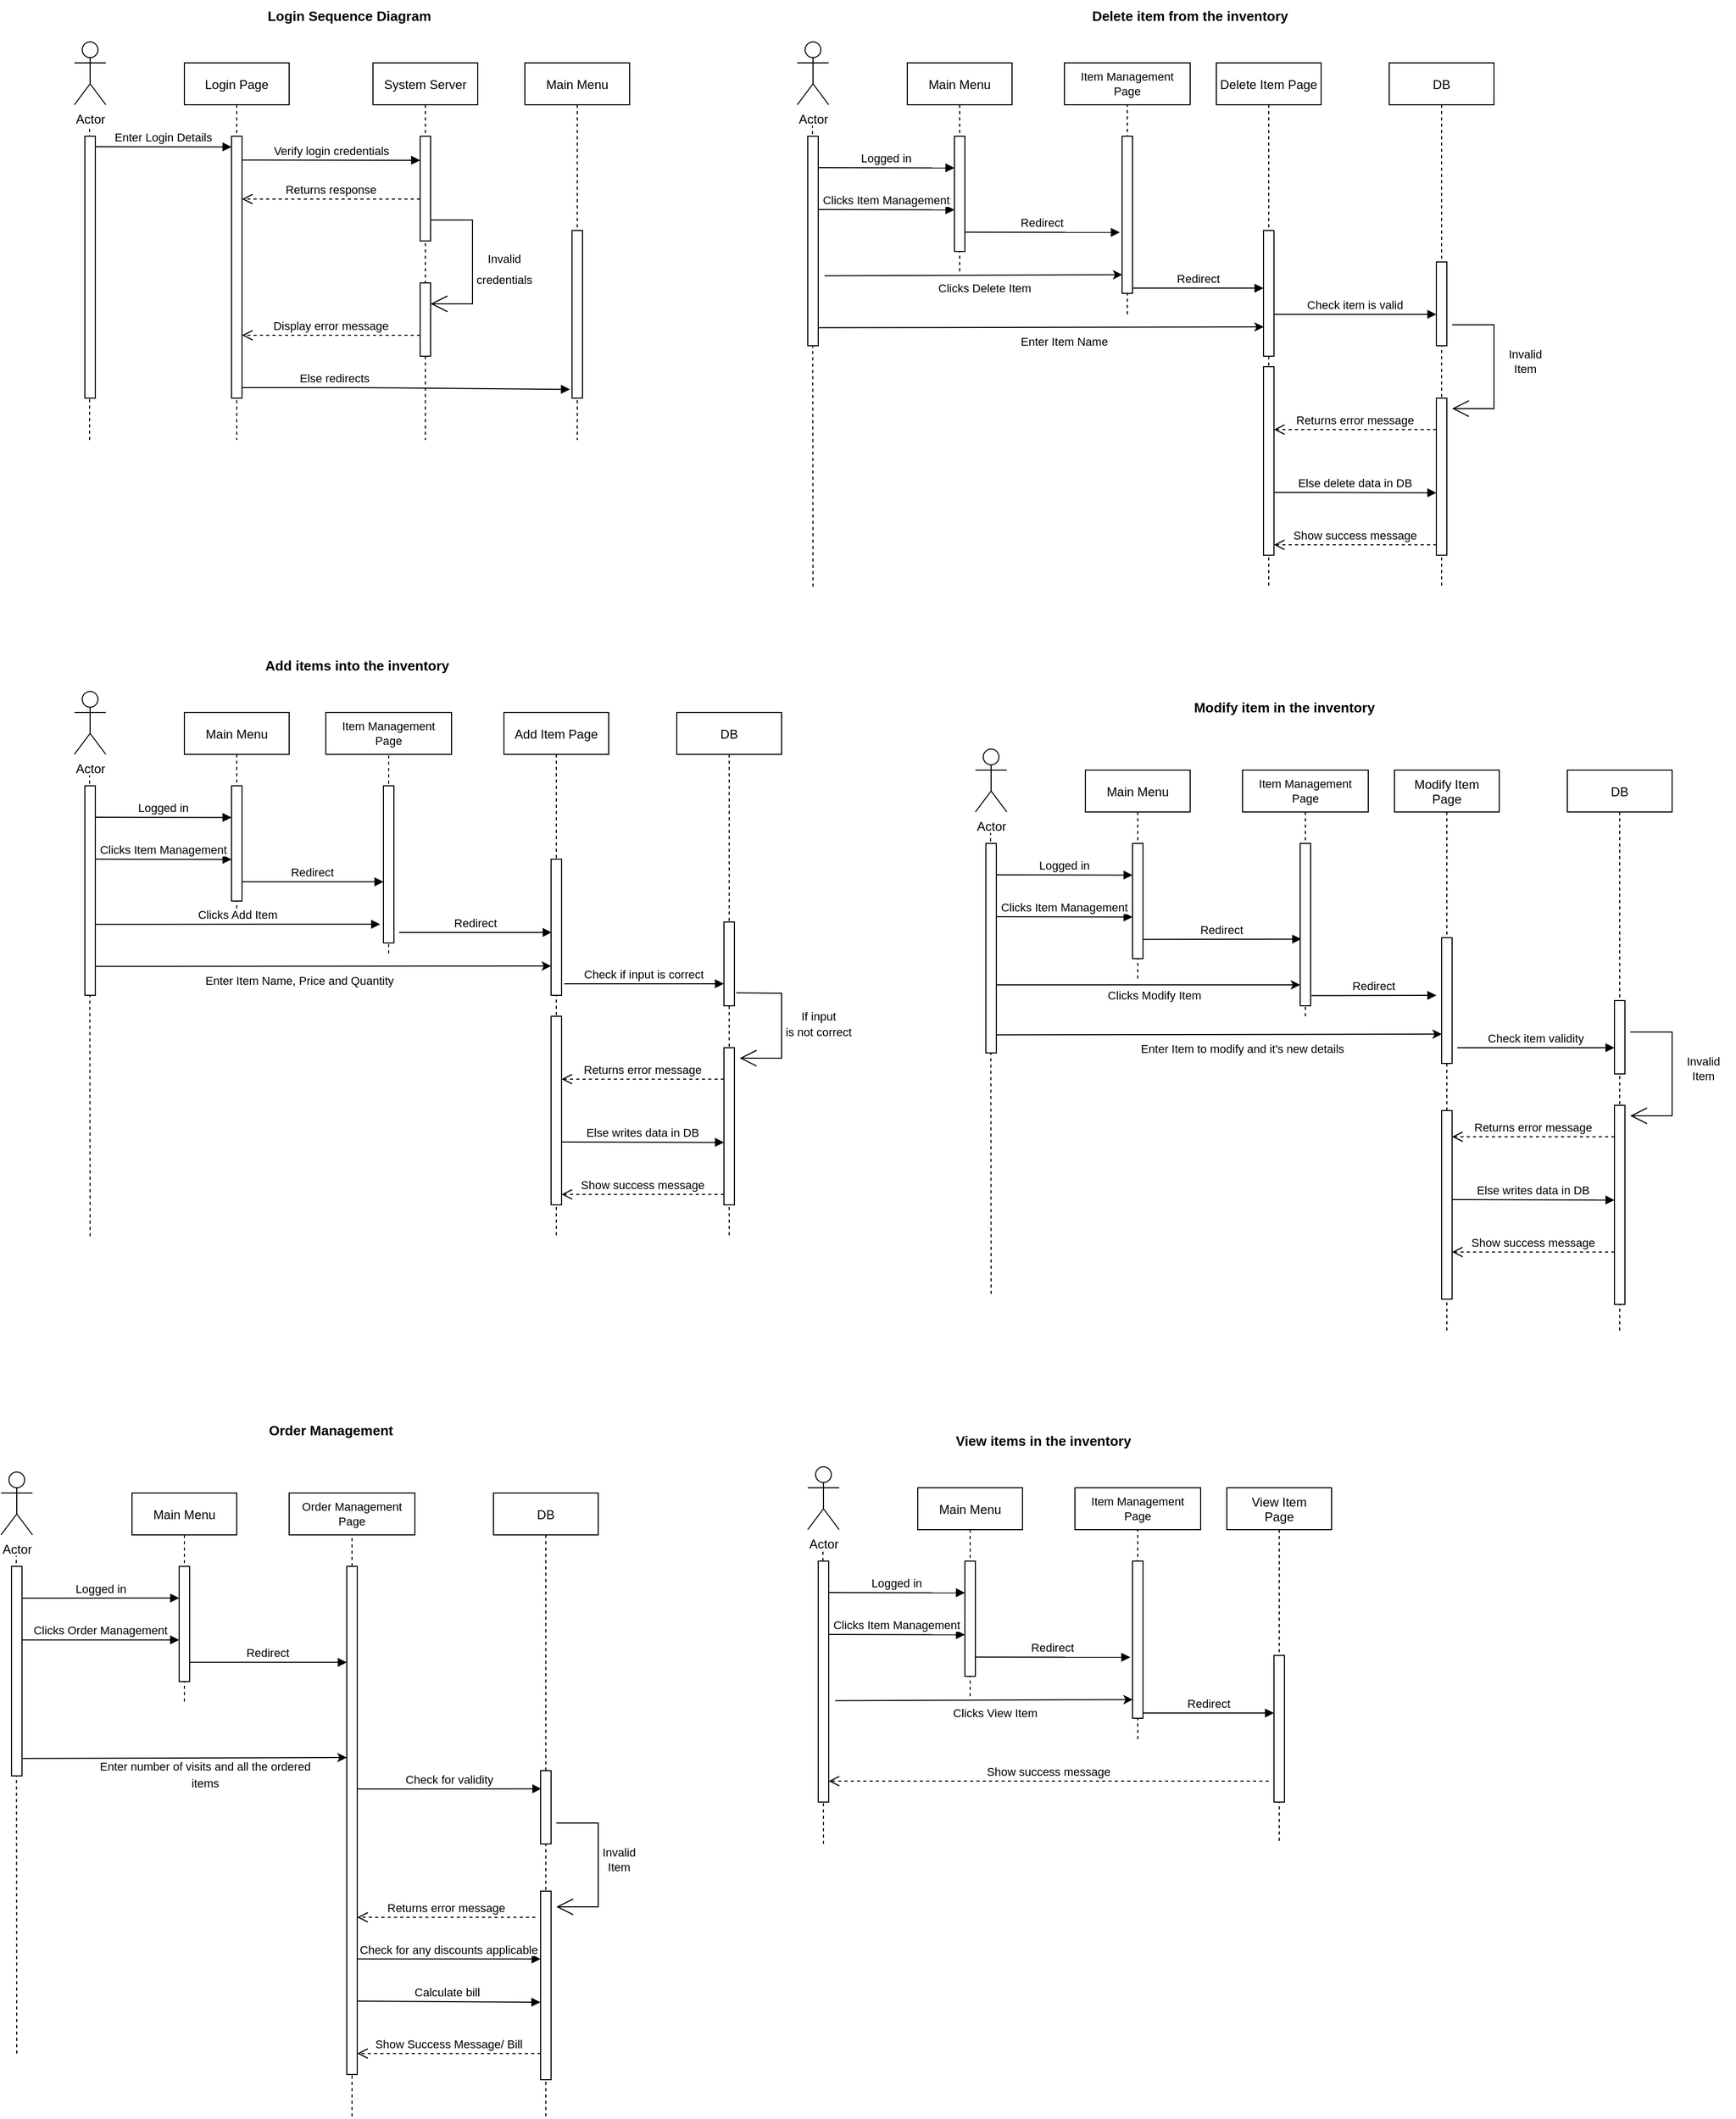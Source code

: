 <mxfile version="20.5.3" type="device"><diagram id="kgpKYQtTHZ0yAKxKKP6v" name="Page-1"><mxGraphModel dx="1038" dy="571" grid="1" gridSize="10" guides="1" tooltips="1" connect="1" arrows="1" fold="1" page="1" pageScale="1" pageWidth="850" pageHeight="1100" math="0" shadow="0"><root><mxCell id="0"/><mxCell id="1" parent="0"/><mxCell id="9Ui8_ekME6MENqdMks0_-1" value="Login Page" style="shape=umlLifeline;perimeter=lifelinePerimeter;container=1;collapsible=0;recursiveResize=0;rounded=0;shadow=0;strokeWidth=1;" parent="1" vertex="1"><mxGeometry x="315" y="80" width="100" height="360" as="geometry"/></mxCell><mxCell id="9Ui8_ekME6MENqdMks0_-2" value="" style="points=[];perimeter=orthogonalPerimeter;rounded=0;shadow=0;strokeWidth=1;" parent="9Ui8_ekME6MENqdMks0_-1" vertex="1"><mxGeometry x="45" y="70" width="10" height="250" as="geometry"/></mxCell><mxCell id="9Ui8_ekME6MENqdMks0_-3" value="Else redirects " style="verticalAlign=bottom;endArrow=block;shadow=0;strokeWidth=1;entryX=-0.2;entryY=0.948;entryDx=0;entryDy=0;entryPerimeter=0;" parent="9Ui8_ekME6MENqdMks0_-1" target="9Ui8_ekME6MENqdMks0_-10" edge="1"><mxGeometry x="-0.425" relative="1" as="geometry"><mxPoint x="55" y="310" as="sourcePoint"/><mxPoint x="365" y="310" as="targetPoint"/><Array as="points"><mxPoint x="175" y="310"/></Array><mxPoint as="offset"/></mxGeometry></mxCell><mxCell id="9Ui8_ekME6MENqdMks0_-15" value="Enter Login Details" style="verticalAlign=bottom;endArrow=block;shadow=0;strokeWidth=1;" parent="9Ui8_ekME6MENqdMks0_-1" edge="1"><mxGeometry relative="1" as="geometry"><mxPoint x="-85" y="80" as="sourcePoint"/><mxPoint x="45" y="80.25" as="targetPoint"/><Array as="points"/></mxGeometry></mxCell><mxCell id="9Ui8_ekME6MENqdMks0_-4" value="System Server" style="shape=umlLifeline;perimeter=lifelinePerimeter;container=1;collapsible=0;recursiveResize=0;rounded=0;shadow=0;strokeWidth=1;" parent="1" vertex="1"><mxGeometry x="495" y="80" width="100" height="360" as="geometry"/></mxCell><mxCell id="9Ui8_ekME6MENqdMks0_-5" value="" style="points=[];perimeter=orthogonalPerimeter;rounded=0;shadow=0;strokeWidth=1;" parent="9Ui8_ekME6MENqdMks0_-4" vertex="1"><mxGeometry x="45" y="70" width="10" height="100" as="geometry"/></mxCell><mxCell id="9Ui8_ekME6MENqdMks0_-6" value="" style="points=[];perimeter=orthogonalPerimeter;rounded=0;shadow=0;strokeWidth=1;" parent="9Ui8_ekME6MENqdMks0_-4" vertex="1"><mxGeometry x="45" y="210" width="10" height="70" as="geometry"/></mxCell><mxCell id="9Ui8_ekME6MENqdMks0_-7" value="Display error message" style="verticalAlign=bottom;endArrow=open;dashed=1;endSize=8;exitX=0;exitY=0.95;shadow=0;strokeWidth=1;" parent="9Ui8_ekME6MENqdMks0_-4" edge="1"><mxGeometry relative="1" as="geometry"><mxPoint x="-125" y="260.0" as="targetPoint"/><mxPoint x="45" y="260.0" as="sourcePoint"/></mxGeometry></mxCell><mxCell id="9Ui8_ekME6MENqdMks0_-8" value="Verify login credentials" style="verticalAlign=bottom;endArrow=block;shadow=0;strokeWidth=1;exitX=1.049;exitY=0.091;exitDx=0;exitDy=0;exitPerimeter=0;" parent="1" source="9Ui8_ekME6MENqdMks0_-2" edge="1"><mxGeometry relative="1" as="geometry"><mxPoint x="470" y="160" as="sourcePoint"/><mxPoint x="540" y="173" as="targetPoint"/><Array as="points"/></mxGeometry></mxCell><mxCell id="9Ui8_ekME6MENqdMks0_-9" value="Main Menu" style="shape=umlLifeline;perimeter=lifelinePerimeter;container=1;collapsible=0;recursiveResize=0;rounded=0;shadow=0;strokeWidth=1;" parent="1" vertex="1"><mxGeometry x="640" y="80" width="100" height="360" as="geometry"/></mxCell><mxCell id="9Ui8_ekME6MENqdMks0_-10" value="" style="points=[];perimeter=orthogonalPerimeter;rounded=0;shadow=0;strokeWidth=1;" parent="9Ui8_ekME6MENqdMks0_-9" vertex="1"><mxGeometry x="45" y="160" width="10" height="160" as="geometry"/></mxCell><mxCell id="9Ui8_ekME6MENqdMks0_-11" value="Returns response" style="verticalAlign=bottom;endArrow=open;dashed=1;endSize=8;exitX=0;exitY=0.95;shadow=0;strokeWidth=1;" parent="1" edge="1"><mxGeometry relative="1" as="geometry"><mxPoint x="370" y="210.0" as="targetPoint"/><mxPoint x="540" y="210.0" as="sourcePoint"/></mxGeometry></mxCell><mxCell id="9Ui8_ekME6MENqdMks0_-12" value="" style="edgeStyle=none;orthogonalLoop=1;jettySize=auto;html=1;rounded=0;fontSize=12;endArrow=open;startSize=14;endSize=14;sourcePerimeterSpacing=8;targetPerimeterSpacing=8;" parent="1" edge="1"><mxGeometry width="140" relative="1" as="geometry"><mxPoint x="550" y="230" as="sourcePoint"/><mxPoint x="550" y="310" as="targetPoint"/><Array as="points"><mxPoint x="590" y="230"/><mxPoint x="590" y="270"/><mxPoint x="590" y="310"/></Array></mxGeometry></mxCell><mxCell id="9Ui8_ekME6MENqdMks0_-13" value="&lt;font style=&quot;font-size: 11px;&quot;&gt;Invalid &lt;br&gt;credentials&lt;/font&gt;" style="text;html=1;align=center;verticalAlign=middle;resizable=0;points=[];autosize=1;strokeColor=none;fillColor=none;fontSize=16;" parent="1" vertex="1"><mxGeometry x="580" y="250" width="80" height="50" as="geometry"/></mxCell><mxCell id="9Ui8_ekME6MENqdMks0_-16" value="Actor" style="shape=umlActor;verticalLabelPosition=bottom;verticalAlign=top;html=1;" parent="1" vertex="1"><mxGeometry x="210" y="60" width="30" height="60" as="geometry"/></mxCell><mxCell id="9Ui8_ekME6MENqdMks0_-20" value="" style="endArrow=none;dashed=1;html=1;rounded=0;" parent="1" edge="1"><mxGeometry width="50" height="50" relative="1" as="geometry"><mxPoint x="224.5" y="440" as="sourcePoint"/><mxPoint x="224.5" y="140" as="targetPoint"/></mxGeometry></mxCell><mxCell id="9Ui8_ekME6MENqdMks0_-21" value="" style="points=[];perimeter=orthogonalPerimeter;rounded=0;shadow=0;strokeWidth=1;" parent="1" vertex="1"><mxGeometry x="220" y="150" width="10" height="250" as="geometry"/></mxCell><mxCell id="9Ui8_ekME6MENqdMks0_-22" value="&lt;b&gt;&lt;font style=&quot;font-size: 13px;&quot;&gt;Login Sequence Diagram&lt;/font&gt;&lt;/b&gt;" style="text;html=1;strokeColor=none;fillColor=none;align=center;verticalAlign=middle;whiteSpace=wrap;rounded=0;strokeWidth=1;" parent="1" vertex="1"><mxGeometry x="390" y="20" width="165" height="30" as="geometry"/></mxCell><mxCell id="9Ui8_ekME6MENqdMks0_-41" value="Main Menu" style="shape=umlLifeline;perimeter=lifelinePerimeter;container=1;collapsible=0;recursiveResize=0;rounded=0;shadow=0;strokeWidth=1;" parent="1" vertex="1"><mxGeometry x="315" y="700" width="100" height="200" as="geometry"/></mxCell><mxCell id="9Ui8_ekME6MENqdMks0_-42" value="" style="points=[];perimeter=orthogonalPerimeter;rounded=0;shadow=0;strokeWidth=1;" parent="9Ui8_ekME6MENqdMks0_-41" vertex="1"><mxGeometry x="45" y="70" width="10" height="110" as="geometry"/></mxCell><mxCell id="9Ui8_ekME6MENqdMks0_-44" value="Logged in" style="verticalAlign=bottom;endArrow=block;shadow=0;strokeWidth=1;" parent="9Ui8_ekME6MENqdMks0_-41" edge="1"><mxGeometry relative="1" as="geometry"><mxPoint x="-85" y="100" as="sourcePoint"/><mxPoint x="45" y="100.25" as="targetPoint"/><Array as="points"/></mxGeometry></mxCell><mxCell id="9Ui8_ekME6MENqdMks0_-59" value="Clicks Item Management" style="verticalAlign=bottom;endArrow=block;shadow=0;strokeWidth=1;" parent="9Ui8_ekME6MENqdMks0_-41" edge="1"><mxGeometry relative="1" as="geometry"><mxPoint x="-85" y="140" as="sourcePoint"/><mxPoint x="45" y="140.25" as="targetPoint"/><Array as="points"/></mxGeometry></mxCell><mxCell id="9Ui8_ekME6MENqdMks0_-45" value="Add Item Page" style="shape=umlLifeline;perimeter=lifelinePerimeter;container=1;collapsible=0;recursiveResize=0;rounded=0;shadow=0;strokeWidth=1;" parent="1" vertex="1"><mxGeometry x="620" y="700" width="100" height="500" as="geometry"/></mxCell><mxCell id="9Ui8_ekME6MENqdMks0_-46" value="" style="points=[];perimeter=orthogonalPerimeter;rounded=0;shadow=0;strokeWidth=1;" parent="9Ui8_ekME6MENqdMks0_-45" vertex="1"><mxGeometry x="45" y="140" width="10" height="130" as="geometry"/></mxCell><mxCell id="9Ui8_ekME6MENqdMks0_-68" value="" style="points=[];perimeter=orthogonalPerimeter;rounded=0;shadow=0;strokeWidth=1;" parent="9Ui8_ekME6MENqdMks0_-45" vertex="1"><mxGeometry x="45" y="290" width="10" height="180" as="geometry"/></mxCell><mxCell id="9Ui8_ekME6MENqdMks0_-69" value="Show success message" style="verticalAlign=bottom;endArrow=open;dashed=1;endSize=8;exitX=0;exitY=0.95;shadow=0;strokeWidth=1;" parent="9Ui8_ekME6MENqdMks0_-45" edge="1"><mxGeometry relative="1" as="geometry"><mxPoint x="55" y="460" as="targetPoint"/><mxPoint x="210" y="460.0" as="sourcePoint"/></mxGeometry></mxCell><mxCell id="9Ui8_ekME6MENqdMks0_-190" value="Redirect" style="verticalAlign=bottom;endArrow=block;shadow=0;strokeWidth=1;entryX=0.056;entryY=0.538;entryDx=0;entryDy=0;entryPerimeter=0;" parent="9Ui8_ekME6MENqdMks0_-45" target="9Ui8_ekME6MENqdMks0_-46" edge="1"><mxGeometry relative="1" as="geometry"><mxPoint x="-100" y="210" as="sourcePoint"/><mxPoint x="40" y="210" as="targetPoint"/><Array as="points"/></mxGeometry></mxCell><mxCell id="9Ui8_ekME6MENqdMks0_-60" value="" style="endArrow=classic;html=1;rounded=0;fontSize=13;exitX=0.9;exitY=0.862;exitDx=0;exitDy=0;exitPerimeter=0;" parent="9Ui8_ekME6MENqdMks0_-45" source="9Ui8_ekME6MENqdMks0_-57" edge="1"><mxGeometry width="50" height="50" relative="1" as="geometry"><mxPoint x="-262.82" y="242.8" as="sourcePoint"/><mxPoint x="45" y="242" as="targetPoint"/></mxGeometry></mxCell><mxCell id="9Ui8_ekME6MENqdMks0_-49" value="Redirect" style="verticalAlign=bottom;endArrow=block;shadow=0;strokeWidth=1;exitX=0.967;exitY=0.833;exitDx=0;exitDy=0;exitPerimeter=0;" parent="1" source="9Ui8_ekME6MENqdMks0_-42" target="9Ui8_ekME6MENqdMks0_-188" edge="1"><mxGeometry relative="1" as="geometry"><mxPoint x="470" y="780" as="sourcePoint"/><mxPoint x="540" y="862" as="targetPoint"/><Array as="points"/></mxGeometry></mxCell><mxCell id="9Ui8_ekME6MENqdMks0_-50" value="DB" style="shape=umlLifeline;perimeter=lifelinePerimeter;container=1;collapsible=0;recursiveResize=0;rounded=0;shadow=0;strokeWidth=1;" parent="1" vertex="1"><mxGeometry x="785" y="700" width="100" height="500" as="geometry"/></mxCell><mxCell id="9Ui8_ekME6MENqdMks0_-51" value="" style="points=[];perimeter=orthogonalPerimeter;rounded=0;shadow=0;strokeWidth=1;" parent="9Ui8_ekME6MENqdMks0_-50" vertex="1"><mxGeometry x="45" y="200" width="10" height="80" as="geometry"/></mxCell><mxCell id="9Ui8_ekME6MENqdMks0_-70" value="" style="points=[];perimeter=orthogonalPerimeter;rounded=0;shadow=0;strokeWidth=1;" parent="9Ui8_ekME6MENqdMks0_-50" vertex="1"><mxGeometry x="45" y="320" width="10" height="150" as="geometry"/></mxCell><mxCell id="9Ui8_ekME6MENqdMks0_-74" value="Returns error message" style="verticalAlign=bottom;endArrow=open;dashed=1;endSize=8;exitX=0;exitY=0.95;shadow=0;strokeWidth=1;" parent="9Ui8_ekME6MENqdMks0_-50" edge="1"><mxGeometry relative="1" as="geometry"><mxPoint x="-110" y="350" as="targetPoint"/><mxPoint x="45" y="350.0" as="sourcePoint"/></mxGeometry></mxCell><mxCell id="9Ui8_ekME6MENqdMks0_-75" value="Else writes data in DB" style="verticalAlign=bottom;endArrow=block;shadow=0;strokeWidth=1;" parent="9Ui8_ekME6MENqdMks0_-50" edge="1"><mxGeometry relative="1" as="geometry"><mxPoint x="-110" y="410" as="sourcePoint"/><mxPoint x="45.0" y="410.37" as="targetPoint"/><Array as="points"/></mxGeometry></mxCell><mxCell id="9Ui8_ekME6MENqdMks0_-55" value="Actor" style="shape=umlActor;verticalLabelPosition=bottom;verticalAlign=top;html=1;" parent="1" vertex="1"><mxGeometry x="210" y="680" width="30" height="60" as="geometry"/></mxCell><mxCell id="9Ui8_ekME6MENqdMks0_-56" value="" style="endArrow=none;dashed=1;html=1;rounded=0;" parent="1" edge="1"><mxGeometry width="50" height="50" relative="1" as="geometry"><mxPoint x="225" y="1200" as="sourcePoint"/><mxPoint x="224.5" y="760" as="targetPoint"/></mxGeometry></mxCell><mxCell id="9Ui8_ekME6MENqdMks0_-57" value="" style="points=[];perimeter=orthogonalPerimeter;rounded=0;shadow=0;strokeWidth=1;" parent="1" vertex="1"><mxGeometry x="220" y="770" width="10" height="200" as="geometry"/></mxCell><mxCell id="9Ui8_ekME6MENqdMks0_-58" value="&lt;b&gt;&lt;font style=&quot;font-size: 13px;&quot;&gt;Add items into the inventory&lt;/font&gt;&lt;/b&gt;" style="text;html=1;strokeColor=none;fillColor=none;align=center;verticalAlign=middle;whiteSpace=wrap;rounded=0;strokeWidth=1;" parent="1" vertex="1"><mxGeometry x="390" y="640" width="180" height="30" as="geometry"/></mxCell><mxCell id="9Ui8_ekME6MENqdMks0_-63" value="&lt;font style=&quot;font-size: 11px;&quot;&gt;Enter Item Name, Price and Quantity&lt;/font&gt;" style="text;html=1;strokeColor=none;fillColor=none;align=center;verticalAlign=middle;whiteSpace=wrap;rounded=0;strokeWidth=1;fontSize=13;" parent="1" vertex="1"><mxGeometry x="310" y="940" width="230" height="30" as="geometry"/></mxCell><mxCell id="9Ui8_ekME6MENqdMks0_-72" value="" style="edgeStyle=none;orthogonalLoop=1;jettySize=auto;html=1;rounded=0;fontSize=12;endArrow=open;startSize=14;endSize=14;sourcePerimeterSpacing=8;targetPerimeterSpacing=8;exitX=1.167;exitY=0.846;exitDx=0;exitDy=0;exitPerimeter=0;" parent="1" source="9Ui8_ekME6MENqdMks0_-51" edge="1"><mxGeometry width="140" relative="1" as="geometry"><mxPoint x="845" y="950" as="sourcePoint"/><mxPoint x="845" y="1030" as="targetPoint"/><Array as="points"><mxPoint x="885" y="968"/><mxPoint x="885" y="990"/><mxPoint x="885" y="1030"/></Array></mxGeometry></mxCell><mxCell id="9Ui8_ekME6MENqdMks0_-73" value="&lt;div style=&quot;&quot;&gt;&lt;span style=&quot;font-size: 11px; background-color: initial;&quot;&gt;If input&lt;/span&gt;&lt;/div&gt;&lt;span style=&quot;font-size: 11px;&quot;&gt;&lt;div style=&quot;&quot;&gt;&lt;span style=&quot;background-color: initial;&quot;&gt;is not correct&lt;/span&gt;&lt;/div&gt;&lt;/span&gt;" style="text;html=1;align=center;verticalAlign=middle;resizable=0;points=[];autosize=1;strokeColor=none;fillColor=none;fontSize=16;" parent="1" vertex="1"><mxGeometry x="875" y="970" width="90" height="50" as="geometry"/></mxCell><mxCell id="9Ui8_ekME6MENqdMks0_-76" value="Main Menu" style="shape=umlLifeline;perimeter=lifelinePerimeter;container=1;collapsible=0;recursiveResize=0;rounded=0;shadow=0;strokeWidth=1;" parent="1" vertex="1"><mxGeometry x="1005" y="80" width="100" height="200" as="geometry"/></mxCell><mxCell id="9Ui8_ekME6MENqdMks0_-77" value="" style="points=[];perimeter=orthogonalPerimeter;rounded=0;shadow=0;strokeWidth=1;" parent="9Ui8_ekME6MENqdMks0_-76" vertex="1"><mxGeometry x="45" y="70" width="10" height="110" as="geometry"/></mxCell><mxCell id="9Ui8_ekME6MENqdMks0_-78" value="Logged in" style="verticalAlign=bottom;endArrow=block;shadow=0;strokeWidth=1;" parent="9Ui8_ekME6MENqdMks0_-76" edge="1"><mxGeometry relative="1" as="geometry"><mxPoint x="-85" y="100" as="sourcePoint"/><mxPoint x="45" y="100.25" as="targetPoint"/><Array as="points"/></mxGeometry></mxCell><mxCell id="9Ui8_ekME6MENqdMks0_-79" value="Clicks Item Management" style="verticalAlign=bottom;endArrow=block;shadow=0;strokeWidth=1;" parent="9Ui8_ekME6MENqdMks0_-76" edge="1"><mxGeometry relative="1" as="geometry"><mxPoint x="-85" y="140" as="sourcePoint"/><mxPoint x="45" y="140.25" as="targetPoint"/><Array as="points"/></mxGeometry></mxCell><mxCell id="9Ui8_ekME6MENqdMks0_-80" value="Delete Item Page" style="shape=umlLifeline;perimeter=lifelinePerimeter;container=1;collapsible=0;recursiveResize=0;rounded=0;shadow=0;strokeWidth=1;" parent="1" vertex="1"><mxGeometry x="1300" y="80" width="100" height="500" as="geometry"/></mxCell><mxCell id="9Ui8_ekME6MENqdMks0_-81" value="" style="points=[];perimeter=orthogonalPerimeter;rounded=0;shadow=0;strokeWidth=1;" parent="9Ui8_ekME6MENqdMks0_-80" vertex="1"><mxGeometry x="45" y="160" width="10" height="120" as="geometry"/></mxCell><mxCell id="9Ui8_ekME6MENqdMks0_-82" value="" style="points=[];perimeter=orthogonalPerimeter;rounded=0;shadow=0;strokeWidth=1;" parent="9Ui8_ekME6MENqdMks0_-80" vertex="1"><mxGeometry x="45" y="290" width="10" height="180" as="geometry"/></mxCell><mxCell id="9Ui8_ekME6MENqdMks0_-83" value="Show success message" style="verticalAlign=bottom;endArrow=open;dashed=1;endSize=8;exitX=0;exitY=0.95;shadow=0;strokeWidth=1;" parent="9Ui8_ekME6MENqdMks0_-80" edge="1"><mxGeometry relative="1" as="geometry"><mxPoint x="55" y="460" as="targetPoint"/><mxPoint x="210" y="460.0" as="sourcePoint"/></mxGeometry></mxCell><mxCell id="9Ui8_ekME6MENqdMks0_-84" value="Redirect" style="verticalAlign=bottom;endArrow=block;shadow=0;strokeWidth=1;exitX=0.967;exitY=0.833;exitDx=0;exitDy=0;exitPerimeter=0;entryX=-0.214;entryY=0.612;entryDx=0;entryDy=0;entryPerimeter=0;" parent="1" source="9Ui8_ekME6MENqdMks0_-77" target="9Ui8_ekME6MENqdMks0_-152" edge="1"><mxGeometry relative="1" as="geometry"><mxPoint x="1160" y="160" as="sourcePoint"/><mxPoint x="1190" y="242" as="targetPoint"/><Array as="points"/></mxGeometry></mxCell><mxCell id="9Ui8_ekME6MENqdMks0_-85" value="DB" style="shape=umlLifeline;perimeter=lifelinePerimeter;container=1;collapsible=0;recursiveResize=0;rounded=0;shadow=0;strokeWidth=1;" parent="1" vertex="1"><mxGeometry x="1465" y="80" width="100" height="500" as="geometry"/></mxCell><mxCell id="9Ui8_ekME6MENqdMks0_-86" value="" style="points=[];perimeter=orthogonalPerimeter;rounded=0;shadow=0;strokeWidth=1;" parent="9Ui8_ekME6MENqdMks0_-85" vertex="1"><mxGeometry x="45" y="190" width="10" height="80" as="geometry"/></mxCell><mxCell id="9Ui8_ekME6MENqdMks0_-87" value="Check item is valid" style="verticalAlign=bottom;endArrow=block;shadow=0;strokeWidth=1;" parent="9Ui8_ekME6MENqdMks0_-85" target="9Ui8_ekME6MENqdMks0_-86" edge="1"><mxGeometry relative="1" as="geometry"><mxPoint x="-110" y="240" as="sourcePoint"/><mxPoint x="40" y="240" as="targetPoint"/><Array as="points"/></mxGeometry></mxCell><mxCell id="9Ui8_ekME6MENqdMks0_-88" value="" style="points=[];perimeter=orthogonalPerimeter;rounded=0;shadow=0;strokeWidth=1;" parent="9Ui8_ekME6MENqdMks0_-85" vertex="1"><mxGeometry x="45" y="320" width="10" height="150" as="geometry"/></mxCell><mxCell id="9Ui8_ekME6MENqdMks0_-89" value="Returns error message" style="verticalAlign=bottom;endArrow=open;dashed=1;endSize=8;exitX=0;exitY=0.95;shadow=0;strokeWidth=1;" parent="9Ui8_ekME6MENqdMks0_-85" edge="1"><mxGeometry relative="1" as="geometry"><mxPoint x="-110" y="350" as="targetPoint"/><mxPoint x="45" y="350.0" as="sourcePoint"/></mxGeometry></mxCell><mxCell id="9Ui8_ekME6MENqdMks0_-90" value="Else delete data in DB" style="verticalAlign=bottom;endArrow=block;shadow=0;strokeWidth=1;" parent="9Ui8_ekME6MENqdMks0_-85" edge="1"><mxGeometry relative="1" as="geometry"><mxPoint x="-110" y="410" as="sourcePoint"/><mxPoint x="45.0" y="410.37" as="targetPoint"/><Array as="points"/></mxGeometry></mxCell><mxCell id="9Ui8_ekME6MENqdMks0_-91" value="Actor" style="shape=umlActor;verticalLabelPosition=bottom;verticalAlign=top;html=1;" parent="1" vertex="1"><mxGeometry x="900" y="60" width="30" height="60" as="geometry"/></mxCell><mxCell id="9Ui8_ekME6MENqdMks0_-92" value="" style="endArrow=none;dashed=1;html=1;rounded=0;" parent="1" edge="1"><mxGeometry width="50" height="50" relative="1" as="geometry"><mxPoint x="915" y="580" as="sourcePoint"/><mxPoint x="914.5" y="140" as="targetPoint"/></mxGeometry></mxCell><mxCell id="9Ui8_ekME6MENqdMks0_-93" value="" style="points=[];perimeter=orthogonalPerimeter;rounded=0;shadow=0;strokeWidth=1;" parent="1" vertex="1"><mxGeometry x="910" y="150" width="10" height="200" as="geometry"/></mxCell><mxCell id="9Ui8_ekME6MENqdMks0_-94" value="&lt;b&gt;&lt;font style=&quot;font-size: 13px;&quot;&gt;Delete item from the inventory&lt;/font&gt;&lt;/b&gt;" style="text;html=1;strokeColor=none;fillColor=none;align=center;verticalAlign=middle;whiteSpace=wrap;rounded=0;strokeWidth=1;" parent="1" vertex="1"><mxGeometry x="1180" y="20" width="190" height="30" as="geometry"/></mxCell><mxCell id="9Ui8_ekME6MENqdMks0_-95" value="" style="endArrow=classic;html=1;rounded=0;fontSize=13;exitX=1.218;exitY=0.764;exitDx=0;exitDy=0;exitPerimeter=0;entryX=0.024;entryY=0.767;entryDx=0;entryDy=0;entryPerimeter=0;" parent="1" target="9Ui8_ekME6MENqdMks0_-81" edge="1"><mxGeometry width="50" height="50" relative="1" as="geometry"><mxPoint x="920.0" y="332.8" as="sourcePoint"/><mxPoint x="1340" y="333" as="targetPoint"/></mxGeometry></mxCell><mxCell id="9Ui8_ekME6MENqdMks0_-96" value="&lt;font style=&quot;font-size: 11px;&quot;&gt;Enter Item Name&lt;/font&gt;" style="text;html=1;strokeColor=none;fillColor=none;align=center;verticalAlign=middle;whiteSpace=wrap;rounded=0;strokeWidth=1;fontSize=13;" parent="1" vertex="1"><mxGeometry x="1040" y="330" width="230" height="30" as="geometry"/></mxCell><mxCell id="9Ui8_ekME6MENqdMks0_-97" value="" style="edgeStyle=none;orthogonalLoop=1;jettySize=auto;html=1;rounded=0;fontSize=12;endArrow=open;startSize=14;endSize=14;sourcePerimeterSpacing=8;targetPerimeterSpacing=8;" parent="1" edge="1"><mxGeometry width="140" relative="1" as="geometry"><mxPoint x="1525" y="330" as="sourcePoint"/><mxPoint x="1525" y="410" as="targetPoint"/><Array as="points"><mxPoint x="1565" y="330"/><mxPoint x="1565" y="370"/><mxPoint x="1565" y="410"/></Array></mxGeometry></mxCell><mxCell id="9Ui8_ekME6MENqdMks0_-98" value="Invalid&lt;br&gt;Item" style="text;html=1;strokeColor=none;fillColor=none;align=center;verticalAlign=middle;whiteSpace=wrap;rounded=0;strokeWidth=1;fontSize=11;" parent="1" vertex="1"><mxGeometry x="1565" y="350" width="60" height="30" as="geometry"/></mxCell><mxCell id="9Ui8_ekME6MENqdMks0_-140" value="&lt;b&gt;&lt;font style=&quot;font-size: 13px;&quot;&gt;Modify item in the inventory&lt;/font&gt;&lt;/b&gt;" style="text;html=1;strokeColor=none;fillColor=none;align=center;verticalAlign=middle;whiteSpace=wrap;rounded=0;strokeWidth=1;" parent="1" vertex="1"><mxGeometry x="1270" y="680" width="190" height="30" as="geometry"/></mxCell><mxCell id="9Ui8_ekME6MENqdMks0_-150" value="Item Management &lt;br&gt;Page" style="rounded=0;whiteSpace=wrap;html=1;strokeWidth=1;fontSize=11;" parent="1" vertex="1"><mxGeometry x="1155" y="80" width="120" height="40" as="geometry"/></mxCell><mxCell id="9Ui8_ekME6MENqdMks0_-151" value="" style="endArrow=none;dashed=1;html=1;rounded=0;fontSize=11;entryX=0.5;entryY=1;entryDx=0;entryDy=0;startArrow=none;" parent="1" target="9Ui8_ekME6MENqdMks0_-150" edge="1"><mxGeometry width="50" height="50" relative="1" as="geometry"><mxPoint x="1215" y="320" as="sourcePoint"/><mxPoint x="1190" y="140" as="targetPoint"/></mxGeometry></mxCell><mxCell id="9Ui8_ekME6MENqdMks0_-152" value="" style="points=[];perimeter=orthogonalPerimeter;rounded=0;shadow=0;strokeWidth=1;" parent="1" vertex="1"><mxGeometry x="1210" y="150" width="10" height="150" as="geometry"/></mxCell><mxCell id="9Ui8_ekME6MENqdMks0_-154" value="" style="endArrow=classic;html=1;rounded=0;fontSize=11;exitX=1.206;exitY=0.716;exitDx=0;exitDy=0;exitPerimeter=0;entryX=-0.371;entryY=0.948;entryDx=0;entryDy=0;entryPerimeter=0;" parent="1" edge="1"><mxGeometry width="50" height="50" relative="1" as="geometry"><mxPoint x="926.06" y="283.2" as="sourcePoint"/><mxPoint x="1210.29" y="282.2" as="targetPoint"/></mxGeometry></mxCell><mxCell id="9Ui8_ekME6MENqdMks0_-155" value="Clicks Delete Item" style="text;html=1;strokeColor=none;fillColor=none;align=center;verticalAlign=middle;whiteSpace=wrap;rounded=0;strokeWidth=1;fontSize=11;" parent="1" vertex="1"><mxGeometry x="1024.0" y="280" width="110" height="30" as="geometry"/></mxCell><mxCell id="9Ui8_ekME6MENqdMks0_-157" value="Main Menu" style="shape=umlLifeline;perimeter=lifelinePerimeter;container=1;collapsible=0;recursiveResize=0;rounded=0;shadow=0;strokeWidth=1;" parent="1" vertex="1"><mxGeometry x="1175" y="755" width="100" height="200" as="geometry"/></mxCell><mxCell id="9Ui8_ekME6MENqdMks0_-158" value="" style="points=[];perimeter=orthogonalPerimeter;rounded=0;shadow=0;strokeWidth=1;" parent="9Ui8_ekME6MENqdMks0_-157" vertex="1"><mxGeometry x="45" y="70" width="10" height="110" as="geometry"/></mxCell><mxCell id="9Ui8_ekME6MENqdMks0_-159" value="Logged in" style="verticalAlign=bottom;endArrow=block;shadow=0;strokeWidth=1;" parent="9Ui8_ekME6MENqdMks0_-157" edge="1"><mxGeometry relative="1" as="geometry"><mxPoint x="-85" y="100" as="sourcePoint"/><mxPoint x="45" y="100.25" as="targetPoint"/><Array as="points"/></mxGeometry></mxCell><mxCell id="9Ui8_ekME6MENqdMks0_-160" value="Clicks Item Management" style="verticalAlign=bottom;endArrow=block;shadow=0;strokeWidth=1;" parent="9Ui8_ekME6MENqdMks0_-157" edge="1"><mxGeometry relative="1" as="geometry"><mxPoint x="-85" y="140" as="sourcePoint"/><mxPoint x="45" y="140.25" as="targetPoint"/><Array as="points"/></mxGeometry></mxCell><mxCell id="9Ui8_ekME6MENqdMks0_-161" value="Modify Item&#10;Page" style="shape=umlLifeline;perimeter=lifelinePerimeter;container=1;collapsible=0;recursiveResize=0;rounded=0;shadow=0;strokeWidth=1;" parent="1" vertex="1"><mxGeometry x="1470" y="755" width="100" height="535" as="geometry"/></mxCell><mxCell id="9Ui8_ekME6MENqdMks0_-162" value="" style="points=[];perimeter=orthogonalPerimeter;rounded=0;shadow=0;strokeWidth=1;" parent="9Ui8_ekME6MENqdMks0_-161" vertex="1"><mxGeometry x="45" y="160" width="10" height="120" as="geometry"/></mxCell><mxCell id="9Ui8_ekME6MENqdMks0_-163" value="" style="points=[];perimeter=orthogonalPerimeter;rounded=0;shadow=0;strokeWidth=1;" parent="9Ui8_ekME6MENqdMks0_-161" vertex="1"><mxGeometry x="45" y="325" width="10" height="180" as="geometry"/></mxCell><mxCell id="9Ui8_ekME6MENqdMks0_-164" value="Show success message" style="verticalAlign=bottom;endArrow=open;dashed=1;endSize=8;exitX=0;exitY=0.95;shadow=0;strokeWidth=1;" parent="9Ui8_ekME6MENqdMks0_-161" edge="1"><mxGeometry relative="1" as="geometry"><mxPoint x="55" y="460" as="targetPoint"/><mxPoint x="210" y="460.0" as="sourcePoint"/></mxGeometry></mxCell><mxCell id="9Ui8_ekME6MENqdMks0_-166" value="Redirect" style="verticalAlign=bottom;endArrow=block;shadow=0;strokeWidth=1;exitX=0.967;exitY=0.833;exitDx=0;exitDy=0;exitPerimeter=0;entryX=0.1;entryY=0.589;entryDx=0;entryDy=0;entryPerimeter=0;" parent="1" source="9Ui8_ekME6MENqdMks0_-158" target="9Ui8_ekME6MENqdMks0_-182" edge="1"><mxGeometry relative="1" as="geometry"><mxPoint x="1330" y="835" as="sourcePoint"/><mxPoint x="1360" y="917" as="targetPoint"/><Array as="points"/></mxGeometry></mxCell><mxCell id="9Ui8_ekME6MENqdMks0_-167" value="DB" style="shape=umlLifeline;perimeter=lifelinePerimeter;container=1;collapsible=0;recursiveResize=0;rounded=0;shadow=0;strokeWidth=1;" parent="1" vertex="1"><mxGeometry x="1635" y="755" width="100" height="535" as="geometry"/></mxCell><mxCell id="9Ui8_ekME6MENqdMks0_-168" value="" style="points=[];perimeter=orthogonalPerimeter;rounded=0;shadow=0;strokeWidth=1;" parent="9Ui8_ekME6MENqdMks0_-167" vertex="1"><mxGeometry x="45" y="220" width="10" height="70" as="geometry"/></mxCell><mxCell id="9Ui8_ekME6MENqdMks0_-170" value="" style="points=[];perimeter=orthogonalPerimeter;rounded=0;shadow=0;strokeWidth=1;" parent="9Ui8_ekME6MENqdMks0_-167" vertex="1"><mxGeometry x="45" y="320" width="10" height="190" as="geometry"/></mxCell><mxCell id="9Ui8_ekME6MENqdMks0_-171" value="Returns error message" style="verticalAlign=bottom;endArrow=open;dashed=1;endSize=8;exitX=0;exitY=0.95;shadow=0;strokeWidth=1;" parent="9Ui8_ekME6MENqdMks0_-167" edge="1"><mxGeometry relative="1" as="geometry"><mxPoint x="-110" y="350" as="targetPoint"/><mxPoint x="45" y="350.0" as="sourcePoint"/></mxGeometry></mxCell><mxCell id="9Ui8_ekME6MENqdMks0_-172" value="Else writes data in DB" style="verticalAlign=bottom;endArrow=block;shadow=0;strokeWidth=1;" parent="9Ui8_ekME6MENqdMks0_-167" edge="1"><mxGeometry relative="1" as="geometry"><mxPoint x="-110" y="410" as="sourcePoint"/><mxPoint x="45.0" y="410.37" as="targetPoint"/><Array as="points"/></mxGeometry></mxCell><mxCell id="9Ui8_ekME6MENqdMks0_-173" value="Actor" style="shape=umlActor;verticalLabelPosition=bottom;verticalAlign=top;html=1;" parent="1" vertex="1"><mxGeometry x="1070" y="735" width="30" height="60" as="geometry"/></mxCell><mxCell id="9Ui8_ekME6MENqdMks0_-174" value="" style="endArrow=none;dashed=1;html=1;rounded=0;" parent="1" edge="1"><mxGeometry width="50" height="50" relative="1" as="geometry"><mxPoint x="1085" y="1255" as="sourcePoint"/><mxPoint x="1084.5" y="815.0" as="targetPoint"/></mxGeometry></mxCell><mxCell id="9Ui8_ekME6MENqdMks0_-175" value="" style="points=[];perimeter=orthogonalPerimeter;rounded=0;shadow=0;strokeWidth=1;" parent="1" vertex="1"><mxGeometry x="1080" y="825" width="10" height="200" as="geometry"/></mxCell><mxCell id="9Ui8_ekME6MENqdMks0_-176" value="" style="endArrow=classic;html=1;rounded=0;fontSize=13;exitX=1.218;exitY=0.764;exitDx=0;exitDy=0;exitPerimeter=0;entryX=0.024;entryY=0.767;entryDx=0;entryDy=0;entryPerimeter=0;" parent="1" target="9Ui8_ekME6MENqdMks0_-162" edge="1"><mxGeometry width="50" height="50" relative="1" as="geometry"><mxPoint x="1090" y="1007.8" as="sourcePoint"/><mxPoint x="1510" y="1008" as="targetPoint"/></mxGeometry></mxCell><mxCell id="9Ui8_ekME6MENqdMks0_-177" value="&lt;font style=&quot;font-size: 11px;&quot;&gt;Enter Item to modify and it's new details&lt;/font&gt;" style="text;html=1;strokeColor=none;fillColor=none;align=center;verticalAlign=middle;whiteSpace=wrap;rounded=0;strokeWidth=1;fontSize=13;" parent="1" vertex="1"><mxGeometry x="1210" y="1005" width="230" height="30" as="geometry"/></mxCell><mxCell id="9Ui8_ekME6MENqdMks0_-178" value="" style="edgeStyle=none;orthogonalLoop=1;jettySize=auto;html=1;rounded=0;fontSize=12;endArrow=open;startSize=14;endSize=14;sourcePerimeterSpacing=8;targetPerimeterSpacing=8;" parent="1" edge="1"><mxGeometry width="140" relative="1" as="geometry"><mxPoint x="1695" y="1005" as="sourcePoint"/><mxPoint x="1695" y="1085" as="targetPoint"/><Array as="points"><mxPoint x="1735" y="1005"/><mxPoint x="1735" y="1045"/><mxPoint x="1735" y="1085"/></Array></mxGeometry></mxCell><mxCell id="9Ui8_ekME6MENqdMks0_-179" value="Invalid&lt;br&gt;Item" style="text;html=1;strokeColor=none;fillColor=none;align=center;verticalAlign=middle;whiteSpace=wrap;rounded=0;strokeWidth=1;fontSize=11;" parent="1" vertex="1"><mxGeometry x="1735" y="1025" width="60" height="30" as="geometry"/></mxCell><mxCell id="9Ui8_ekME6MENqdMks0_-180" value="Item Management &lt;br&gt;Page" style="rounded=0;whiteSpace=wrap;html=1;strokeWidth=1;fontSize=11;" parent="1" vertex="1"><mxGeometry x="1325" y="755" width="120" height="40" as="geometry"/></mxCell><mxCell id="9Ui8_ekME6MENqdMks0_-181" value="" style="endArrow=none;dashed=1;html=1;rounded=0;fontSize=11;entryX=0.5;entryY=1;entryDx=0;entryDy=0;startArrow=none;" parent="1" target="9Ui8_ekME6MENqdMks0_-180" edge="1"><mxGeometry width="50" height="50" relative="1" as="geometry"><mxPoint x="1385" y="990" as="sourcePoint"/><mxPoint x="1360" y="815" as="targetPoint"/></mxGeometry></mxCell><mxCell id="9Ui8_ekME6MENqdMks0_-182" value="" style="points=[];perimeter=orthogonalPerimeter;rounded=0;shadow=0;strokeWidth=1;" parent="1" vertex="1"><mxGeometry x="1380" y="825" width="10" height="155" as="geometry"/></mxCell><mxCell id="9Ui8_ekME6MENqdMks0_-184" value="" style="endArrow=classic;html=1;rounded=0;fontSize=11;" parent="1" edge="1"><mxGeometry width="50" height="50" relative="1" as="geometry"><mxPoint x="1090" y="960" as="sourcePoint"/><mxPoint x="1380" y="960" as="targetPoint"/></mxGeometry></mxCell><mxCell id="9Ui8_ekME6MENqdMks0_-185" value="Clicks Modify Item" style="text;html=1;strokeColor=none;fillColor=none;align=center;verticalAlign=middle;whiteSpace=wrap;rounded=0;strokeWidth=1;fontSize=11;" parent="1" vertex="1"><mxGeometry x="1185.76" y="955" width="110" height="30" as="geometry"/></mxCell><mxCell id="9Ui8_ekME6MENqdMks0_-186" value="Item Management &lt;br&gt;Page" style="rounded=0;whiteSpace=wrap;html=1;strokeWidth=1;fontSize=11;" parent="1" vertex="1"><mxGeometry x="450" y="700" width="120" height="40" as="geometry"/></mxCell><mxCell id="9Ui8_ekME6MENqdMks0_-187" value="" style="endArrow=none;dashed=1;html=1;rounded=0;fontSize=11;entryX=0.5;entryY=1;entryDx=0;entryDy=0;startArrow=none;" parent="1" target="9Ui8_ekME6MENqdMks0_-186" edge="1"><mxGeometry width="50" height="50" relative="1" as="geometry"><mxPoint x="510" y="930" as="sourcePoint"/><mxPoint x="485" y="760" as="targetPoint"/></mxGeometry></mxCell><mxCell id="9Ui8_ekME6MENqdMks0_-188" value="" style="points=[];perimeter=orthogonalPerimeter;rounded=0;shadow=0;strokeWidth=1;" parent="1" vertex="1"><mxGeometry x="505" y="770" width="10" height="150" as="geometry"/></mxCell><mxCell id="9Ui8_ekME6MENqdMks0_-67" value="Check if input is correct" style="verticalAlign=bottom;endArrow=block;shadow=0;strokeWidth=1;exitX=1.267;exitY=0.915;exitDx=0;exitDy=0;exitPerimeter=0;" parent="1" source="9Ui8_ekME6MENqdMks0_-46" target="9Ui8_ekME6MENqdMks0_-51" edge="1"><mxGeometry relative="1" as="geometry"><mxPoint x="675" y="940" as="sourcePoint"/><mxPoint x="825" y="940" as="targetPoint"/><Array as="points"/></mxGeometry></mxCell><mxCell id="9Ui8_ekME6MENqdMks0_-169" value="Check item validity" style="verticalAlign=bottom;endArrow=block;shadow=0;strokeWidth=1;" parent="1" target="9Ui8_ekME6MENqdMks0_-168" edge="1"><mxGeometry relative="1" as="geometry"><mxPoint x="1530" y="1020" as="sourcePoint"/><mxPoint x="1675" y="995" as="targetPoint"/><Array as="points"/></mxGeometry></mxCell><mxCell id="9Ui8_ekME6MENqdMks0_-221" value="&lt;b&gt;&lt;font style=&quot;font-size: 13px;&quot;&gt;Order Management&lt;/font&gt;&lt;/b&gt;" style="text;html=1;strokeColor=none;fillColor=none;align=center;verticalAlign=middle;whiteSpace=wrap;rounded=0;strokeWidth=1;" parent="1" vertex="1"><mxGeometry x="360" y="1370" width="190" height="30" as="geometry"/></mxCell><mxCell id="9Ui8_ekME6MENqdMks0_-222" value="Main Menu" style="shape=umlLifeline;perimeter=lifelinePerimeter;container=1;collapsible=0;recursiveResize=0;rounded=0;shadow=0;strokeWidth=1;" parent="1" vertex="1"><mxGeometry x="265" y="1445" width="100" height="200" as="geometry"/></mxCell><mxCell id="9Ui8_ekME6MENqdMks0_-223" value="" style="points=[];perimeter=orthogonalPerimeter;rounded=0;shadow=0;strokeWidth=1;" parent="9Ui8_ekME6MENqdMks0_-222" vertex="1"><mxGeometry x="45" y="70" width="10" height="110" as="geometry"/></mxCell><mxCell id="9Ui8_ekME6MENqdMks0_-224" value="Logged in" style="verticalAlign=bottom;endArrow=block;shadow=0;strokeWidth=1;exitX=1.04;exitY=0.152;exitDx=0;exitDy=0;exitPerimeter=0;" parent="9Ui8_ekME6MENqdMks0_-222" source="9Ui8_ekME6MENqdMks0_-239" edge="1"><mxGeometry relative="1" as="geometry"><mxPoint x="-85" y="100" as="sourcePoint"/><mxPoint x="45" y="100.25" as="targetPoint"/><Array as="points"/></mxGeometry></mxCell><mxCell id="9Ui8_ekME6MENqdMks0_-225" value="Clicks Order Management" style="verticalAlign=bottom;endArrow=block;shadow=0;strokeWidth=1;exitX=1;exitY=0.351;exitDx=0;exitDy=0;exitPerimeter=0;" parent="9Ui8_ekME6MENqdMks0_-222" source="9Ui8_ekME6MENqdMks0_-239" edge="1"><mxGeometry relative="1" as="geometry"><mxPoint x="-85" y="140" as="sourcePoint"/><mxPoint x="45" y="140.25" as="targetPoint"/><Array as="points"/></mxGeometry></mxCell><mxCell id="9Ui8_ekME6MENqdMks0_-231" value="Redirect" style="verticalAlign=bottom;endArrow=block;shadow=0;strokeWidth=1;exitX=0.967;exitY=0.833;exitDx=0;exitDy=0;exitPerimeter=0;" parent="1" source="9Ui8_ekME6MENqdMks0_-223" target="9Ui8_ekME6MENqdMks0_-246" edge="1"><mxGeometry relative="1" as="geometry"><mxPoint x="420" y="1525" as="sourcePoint"/><mxPoint x="450" y="1607" as="targetPoint"/><Array as="points"/></mxGeometry></mxCell><mxCell id="9Ui8_ekME6MENqdMks0_-237" value="Actor" style="shape=umlActor;verticalLabelPosition=bottom;verticalAlign=top;html=1;" parent="1" vertex="1"><mxGeometry x="140" y="1425" width="30" height="60" as="geometry"/></mxCell><mxCell id="9Ui8_ekME6MENqdMks0_-238" value="" style="endArrow=none;dashed=1;html=1;rounded=0;" parent="1" edge="1"><mxGeometry width="50" height="50" relative="1" as="geometry"><mxPoint x="155" y="1980" as="sourcePoint"/><mxPoint x="154.5" y="1505.0" as="targetPoint"/></mxGeometry></mxCell><mxCell id="9Ui8_ekME6MENqdMks0_-239" value="" style="points=[];perimeter=orthogonalPerimeter;rounded=0;shadow=0;strokeWidth=1;" parent="1" vertex="1"><mxGeometry x="150" y="1515" width="10" height="200" as="geometry"/></mxCell><mxCell id="9Ui8_ekME6MENqdMks0_-240" value="" style="endArrow=classic;html=1;rounded=0;fontSize=13;exitX=1.065;exitY=0.917;exitDx=0;exitDy=0;exitPerimeter=0;" parent="1" source="9Ui8_ekME6MENqdMks0_-239" edge="1"><mxGeometry width="50" height="50" relative="1" as="geometry"><mxPoint x="240" y="1730.3" as="sourcePoint"/><mxPoint x="470" y="1697.5" as="targetPoint"/></mxGeometry></mxCell><mxCell id="9Ui8_ekME6MENqdMks0_-241" value="&lt;font style=&quot;font-size: 11px;&quot;&gt;Enter number of visits and all the ordered items&lt;/font&gt;" style="text;html=1;strokeColor=none;fillColor=none;align=center;verticalAlign=middle;whiteSpace=wrap;rounded=0;strokeWidth=1;fontSize=13;" parent="1" vertex="1"><mxGeometry x="220" y="1697.5" width="230" height="30" as="geometry"/></mxCell><mxCell id="9Ui8_ekME6MENqdMks0_-244" value="Order Management&lt;br&gt;Page" style="rounded=0;whiteSpace=wrap;html=1;strokeWidth=1;fontSize=11;" parent="1" vertex="1"><mxGeometry x="415" y="1445" width="120" height="40" as="geometry"/></mxCell><mxCell id="9Ui8_ekME6MENqdMks0_-245" value="" style="endArrow=none;dashed=1;html=1;rounded=0;fontSize=11;entryX=0.5;entryY=1;entryDx=0;entryDy=0;startArrow=none;" parent="1" source="9Ui8_ekME6MENqdMks0_-246" target="9Ui8_ekME6MENqdMks0_-244" edge="1"><mxGeometry width="50" height="50" relative="1" as="geometry"><mxPoint x="475" y="1645" as="sourcePoint"/><mxPoint x="450" y="1505" as="targetPoint"/></mxGeometry></mxCell><mxCell id="9Ui8_ekME6MENqdMks0_-246" value="" style="points=[];perimeter=orthogonalPerimeter;rounded=0;shadow=0;strokeWidth=1;" parent="1" vertex="1"><mxGeometry x="470" y="1515" width="10" height="485" as="geometry"/></mxCell><mxCell id="9Ui8_ekME6MENqdMks0_-247" value="" style="endArrow=none;dashed=1;html=1;rounded=0;fontSize=11;entryX=0.5;entryY=1;entryDx=0;entryDy=0;" parent="1" target="9Ui8_ekME6MENqdMks0_-246" edge="1"><mxGeometry width="50" height="50" relative="1" as="geometry"><mxPoint x="475" y="2040" as="sourcePoint"/><mxPoint x="475" y="1485" as="targetPoint"/></mxGeometry></mxCell><mxCell id="9Ui8_ekME6MENqdMks0_-156" value="Redirect" style="verticalAlign=bottom;endArrow=block;shadow=0;strokeWidth=1;exitX=1.04;exitY=0.967;exitDx=0;exitDy=0;exitPerimeter=0;" parent="1" source="9Ui8_ekME6MENqdMks0_-152" target="9Ui8_ekME6MENqdMks0_-81" edge="1"><mxGeometry relative="1" as="geometry"><mxPoint x="1196.81" y="260" as="sourcePoint"/><mxPoint x="1345" y="260.17" as="targetPoint"/><Array as="points"/></mxGeometry></mxCell><mxCell id="9Ui8_ekME6MENqdMks0_-165" value="Redirect" style="verticalAlign=bottom;endArrow=block;shadow=0;strokeWidth=1;exitX=1.08;exitY=0.937;exitDx=0;exitDy=0;exitPerimeter=0;" parent="1" source="9Ui8_ekME6MENqdMks0_-182" edge="1"><mxGeometry relative="1" as="geometry"><mxPoint x="1366.81" y="935" as="sourcePoint"/><mxPoint x="1510" y="970" as="targetPoint"/><Array as="points"/></mxGeometry></mxCell><mxCell id="9Ui8_ekME6MENqdMks0_-253" value="Clicks Add Item" style="verticalAlign=bottom;endArrow=block;shadow=0;strokeWidth=1;entryX=-0.314;entryY=0.881;entryDx=0;entryDy=0;entryPerimeter=0;" parent="1" target="9Ui8_ekME6MENqdMks0_-188" edge="1"><mxGeometry relative="1" as="geometry"><mxPoint x="230" y="902.21" as="sourcePoint"/><mxPoint x="360" y="902.46" as="targetPoint"/><Array as="points"/></mxGeometry></mxCell><mxCell id="9Ui8_ekME6MENqdMks0_-256" value="DB" style="shape=umlLifeline;perimeter=lifelinePerimeter;container=1;collapsible=0;recursiveResize=0;rounded=0;shadow=0;strokeWidth=1;" parent="1" vertex="1"><mxGeometry x="610" y="1445" width="100" height="595" as="geometry"/></mxCell><mxCell id="9Ui8_ekME6MENqdMks0_-257" value="" style="points=[];perimeter=orthogonalPerimeter;rounded=0;shadow=0;strokeWidth=1;" parent="9Ui8_ekME6MENqdMks0_-256" vertex="1"><mxGeometry x="45" y="265" width="10" height="70" as="geometry"/></mxCell><mxCell id="9Ui8_ekME6MENqdMks0_-258" value="" style="points=[];perimeter=orthogonalPerimeter;rounded=0;shadow=0;strokeWidth=1;" parent="9Ui8_ekME6MENqdMks0_-256" vertex="1"><mxGeometry x="45" y="380" width="10" height="180" as="geometry"/></mxCell><mxCell id="9Ui8_ekME6MENqdMks0_-264" value="Show Success Message/ Bill" style="verticalAlign=bottom;endArrow=open;dashed=1;endSize=8;shadow=0;strokeWidth=1;" parent="9Ui8_ekME6MENqdMks0_-256" edge="1"><mxGeometry relative="1" as="geometry"><mxPoint x="-130" y="535" as="targetPoint"/><mxPoint x="45" y="535" as="sourcePoint"/></mxGeometry></mxCell><mxCell id="9Ui8_ekME6MENqdMks0_-260" value="Check for any discounts applicable" style="verticalAlign=bottom;endArrow=block;shadow=0;strokeWidth=1;" parent="9Ui8_ekME6MENqdMks0_-256" source="9Ui8_ekME6MENqdMks0_-246" edge="1"><mxGeometry relative="1" as="geometry"><mxPoint x="-125" y="444.8" as="sourcePoint"/><mxPoint x="45" y="444.8" as="targetPoint"/><Array as="points"/></mxGeometry></mxCell><mxCell id="9Ui8_ekME6MENqdMks0_-261" value="" style="edgeStyle=none;orthogonalLoop=1;jettySize=auto;html=1;rounded=0;fontSize=12;endArrow=open;startSize=14;endSize=14;sourcePerimeterSpacing=8;targetPerimeterSpacing=8;" parent="1" edge="1"><mxGeometry width="140" relative="1" as="geometry"><mxPoint x="670" y="1760" as="sourcePoint"/><mxPoint x="670" y="1840" as="targetPoint"/><Array as="points"><mxPoint x="710" y="1760"/><mxPoint x="710" y="1800"/><mxPoint x="710" y="1840"/></Array></mxGeometry></mxCell><mxCell id="9Ui8_ekME6MENqdMks0_-262" value="Invalid&lt;br&gt;Item" style="text;html=1;strokeColor=none;fillColor=none;align=center;verticalAlign=middle;whiteSpace=wrap;rounded=0;strokeWidth=1;fontSize=11;" parent="1" vertex="1"><mxGeometry x="700" y="1780" width="60" height="30" as="geometry"/></mxCell><mxCell id="9Ui8_ekME6MENqdMks0_-259" value="Returns error message" style="verticalAlign=bottom;endArrow=open;dashed=1;endSize=8;shadow=0;strokeWidth=1;" parent="1" edge="1"><mxGeometry relative="1" as="geometry"><mxPoint x="480" y="1850" as="targetPoint"/><mxPoint x="650" y="1850" as="sourcePoint"/></mxGeometry></mxCell><mxCell id="9Ui8_ekME6MENqdMks0_-263" value="Check for validity" style="verticalAlign=bottom;endArrow=block;shadow=0;strokeWidth=1;entryX=0.074;entryY=0.248;entryDx=0;entryDy=0;entryPerimeter=0;" parent="1" target="9Ui8_ekME6MENqdMks0_-257" edge="1"><mxGeometry relative="1" as="geometry"><mxPoint x="480" y="1727.5" as="sourcePoint"/><mxPoint x="635" y="1727.87" as="targetPoint"/><Array as="points"/></mxGeometry></mxCell><mxCell id="9Ui8_ekME6MENqdMks0_-265" value="Main Menu" style="shape=umlLifeline;perimeter=lifelinePerimeter;container=1;collapsible=0;recursiveResize=0;rounded=0;shadow=0;strokeWidth=1;" parent="1" vertex="1"><mxGeometry x="1015" y="1440" width="100" height="200" as="geometry"/></mxCell><mxCell id="9Ui8_ekME6MENqdMks0_-266" value="" style="points=[];perimeter=orthogonalPerimeter;rounded=0;shadow=0;strokeWidth=1;" parent="9Ui8_ekME6MENqdMks0_-265" vertex="1"><mxGeometry x="45" y="70" width="10" height="110" as="geometry"/></mxCell><mxCell id="9Ui8_ekME6MENqdMks0_-267" value="Logged in" style="verticalAlign=bottom;endArrow=block;shadow=0;strokeWidth=1;" parent="9Ui8_ekME6MENqdMks0_-265" edge="1"><mxGeometry relative="1" as="geometry"><mxPoint x="-85" y="100" as="sourcePoint"/><mxPoint x="45" y="100.25" as="targetPoint"/><Array as="points"/></mxGeometry></mxCell><mxCell id="9Ui8_ekME6MENqdMks0_-268" value="Clicks Item Management" style="verticalAlign=bottom;endArrow=block;shadow=0;strokeWidth=1;" parent="9Ui8_ekME6MENqdMks0_-265" edge="1"><mxGeometry relative="1" as="geometry"><mxPoint x="-85" y="140" as="sourcePoint"/><mxPoint x="45" y="140.25" as="targetPoint"/><Array as="points"/></mxGeometry></mxCell><mxCell id="9Ui8_ekME6MENqdMks0_-269" value="View Item&#10;Page" style="shape=umlLifeline;perimeter=lifelinePerimeter;container=1;collapsible=0;recursiveResize=0;rounded=0;shadow=0;strokeWidth=1;" parent="1" vertex="1"><mxGeometry x="1310" y="1440" width="100" height="340" as="geometry"/></mxCell><mxCell id="9Ui8_ekME6MENqdMks0_-270" value="" style="points=[];perimeter=orthogonalPerimeter;rounded=0;shadow=0;strokeWidth=1;" parent="9Ui8_ekME6MENqdMks0_-269" vertex="1"><mxGeometry x="45" y="160" width="10" height="140" as="geometry"/></mxCell><mxCell id="9Ui8_ekME6MENqdMks0_-273" value="Redirect" style="verticalAlign=bottom;endArrow=block;shadow=0;strokeWidth=1;exitX=0.967;exitY=0.833;exitDx=0;exitDy=0;exitPerimeter=0;entryX=-0.214;entryY=0.612;entryDx=0;entryDy=0;entryPerimeter=0;" parent="1" source="9Ui8_ekME6MENqdMks0_-266" target="9Ui8_ekME6MENqdMks0_-290" edge="1"><mxGeometry relative="1" as="geometry"><mxPoint x="1170" y="1520" as="sourcePoint"/><mxPoint x="1200" y="1602" as="targetPoint"/><Array as="points"/></mxGeometry></mxCell><mxCell id="9Ui8_ekME6MENqdMks0_-280" value="Actor" style="shape=umlActor;verticalLabelPosition=bottom;verticalAlign=top;html=1;" parent="1" vertex="1"><mxGeometry x="910" y="1420" width="30" height="60" as="geometry"/></mxCell><mxCell id="9Ui8_ekME6MENqdMks0_-281" value="" style="endArrow=none;dashed=1;html=1;rounded=0;" parent="1" edge="1"><mxGeometry width="50" height="50" relative="1" as="geometry"><mxPoint x="925" y="1780" as="sourcePoint"/><mxPoint x="924.5" y="1500" as="targetPoint"/></mxGeometry></mxCell><mxCell id="9Ui8_ekME6MENqdMks0_-282" value="" style="points=[];perimeter=orthogonalPerimeter;rounded=0;shadow=0;strokeWidth=1;" parent="1" vertex="1"><mxGeometry x="920" y="1510" width="10" height="230" as="geometry"/></mxCell><mxCell id="9Ui8_ekME6MENqdMks0_-283" value="&lt;b&gt;&lt;font style=&quot;font-size: 13px;&quot;&gt;View items in the inventory&lt;/font&gt;&lt;/b&gt;" style="text;html=1;strokeColor=none;fillColor=none;align=center;verticalAlign=middle;whiteSpace=wrap;rounded=0;strokeWidth=1;" parent="1" vertex="1"><mxGeometry x="1040" y="1380" width="190" height="30" as="geometry"/></mxCell><mxCell id="9Ui8_ekME6MENqdMks0_-288" value="Item Management &lt;br&gt;Page" style="rounded=0;whiteSpace=wrap;html=1;strokeWidth=1;fontSize=11;" parent="1" vertex="1"><mxGeometry x="1165" y="1440" width="120" height="40" as="geometry"/></mxCell><mxCell id="9Ui8_ekME6MENqdMks0_-289" value="" style="endArrow=none;dashed=1;html=1;rounded=0;fontSize=11;entryX=0.5;entryY=1;entryDx=0;entryDy=0;startArrow=none;" parent="1" target="9Ui8_ekME6MENqdMks0_-288" edge="1"><mxGeometry width="50" height="50" relative="1" as="geometry"><mxPoint x="1225" y="1680" as="sourcePoint"/><mxPoint x="1200" y="1500" as="targetPoint"/></mxGeometry></mxCell><mxCell id="9Ui8_ekME6MENqdMks0_-290" value="" style="points=[];perimeter=orthogonalPerimeter;rounded=0;shadow=0;strokeWidth=1;" parent="1" vertex="1"><mxGeometry x="1220" y="1510" width="10" height="150" as="geometry"/></mxCell><mxCell id="9Ui8_ekME6MENqdMks0_-291" value="" style="endArrow=classic;html=1;rounded=0;fontSize=11;exitX=1.206;exitY=0.716;exitDx=0;exitDy=0;exitPerimeter=0;entryX=-0.371;entryY=0.948;entryDx=0;entryDy=0;entryPerimeter=0;" parent="1" edge="1"><mxGeometry width="50" height="50" relative="1" as="geometry"><mxPoint x="936.06" y="1643.2" as="sourcePoint"/><mxPoint x="1220.29" y="1642.2" as="targetPoint"/></mxGeometry></mxCell><mxCell id="9Ui8_ekME6MENqdMks0_-292" value="Clicks View Item" style="text;html=1;strokeColor=none;fillColor=none;align=center;verticalAlign=middle;whiteSpace=wrap;rounded=0;strokeWidth=1;fontSize=11;" parent="1" vertex="1"><mxGeometry x="1034" y="1640" width="110" height="30" as="geometry"/></mxCell><mxCell id="9Ui8_ekME6MENqdMks0_-293" value="Redirect" style="verticalAlign=bottom;endArrow=block;shadow=0;strokeWidth=1;exitX=1.04;exitY=0.967;exitDx=0;exitDy=0;exitPerimeter=0;" parent="1" source="9Ui8_ekME6MENqdMks0_-290" target="9Ui8_ekME6MENqdMks0_-270" edge="1"><mxGeometry relative="1" as="geometry"><mxPoint x="1206.81" y="1620" as="sourcePoint"/><mxPoint x="1355" y="1620.17" as="targetPoint"/><Array as="points"/></mxGeometry></mxCell><mxCell id="9Ui8_ekME6MENqdMks0_-272" value="Show success message" style="verticalAlign=bottom;endArrow=open;dashed=1;endSize=8;shadow=0;strokeWidth=1;" parent="1" edge="1"><mxGeometry relative="1" as="geometry"><mxPoint x="930" y="1720" as="targetPoint"/><mxPoint x="1350" y="1720" as="sourcePoint"/></mxGeometry></mxCell><mxCell id="l5FdQyJVZNjoAiOO5RWm-1" value="Calculate bill " style="verticalAlign=bottom;endArrow=block;shadow=0;strokeWidth=1;entryX=-0.02;entryY=0.589;entryDx=0;entryDy=0;entryPerimeter=0;" edge="1" parent="1" target="9Ui8_ekME6MENqdMks0_-258"><mxGeometry relative="1" as="geometry"><mxPoint x="480" y="1930" as="sourcePoint"/><mxPoint x="665" y="1899.8" as="targetPoint"/><Array as="points"/></mxGeometry></mxCell></root></mxGraphModel></diagram></mxfile>